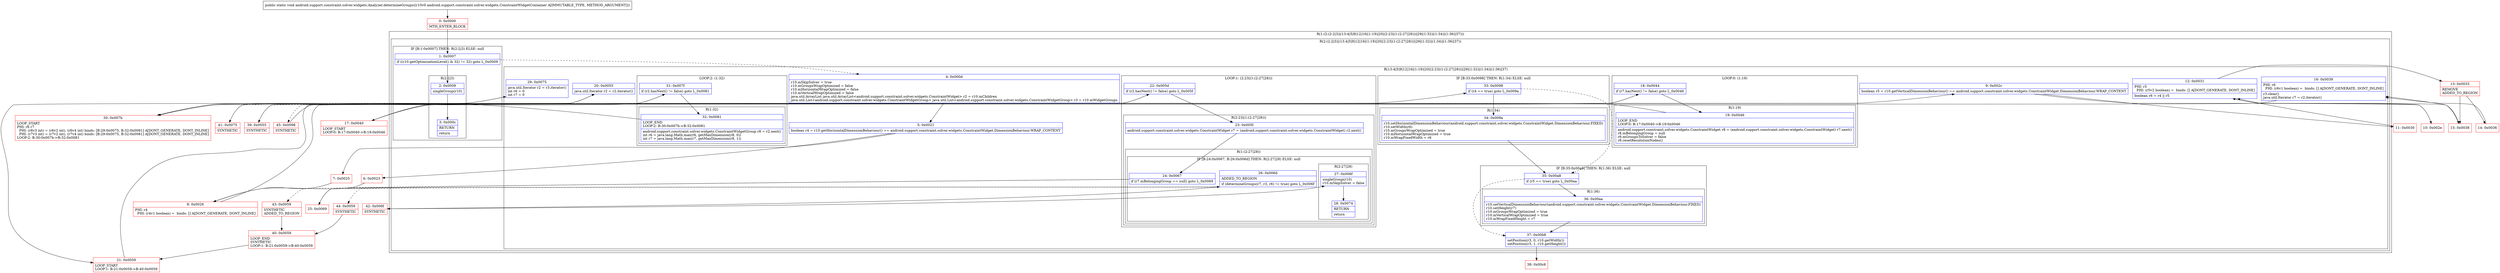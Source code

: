 digraph "CFG forandroid.support.constraint.solver.widgets.Analyzer.determineGroups(Landroid\/support\/constraint\/solver\/widgets\/ConstraintWidgetContainer;)V" {
subgraph cluster_Region_1031231155 {
label = "R(1:(2:(2:2|3)|(13:4|5|9|12|16|(1:19)|20|(2:23|(1:(2:27|28)))|29|(1:32)|(1:34)|(1:36)|37)))";
node [shape=record,color=blue];
subgraph cluster_Region_493692308 {
label = "R(2:(2:2|3)|(13:4|5|9|12|16|(1:19)|20|(2:23|(1:(2:27|28)))|29|(1:32)|(1:34)|(1:36)|37))";
node [shape=record,color=blue];
subgraph cluster_IfRegion_2544648 {
label = "IF [B:1:0x0007] THEN: R(2:2|3) ELSE: null";
node [shape=record,color=blue];
Node_1 [shape=record,label="{1\:\ 0x0007|if ((r10.getOptimizationLevel() & 32) != 32) goto L_0x0009\l}"];
subgraph cluster_Region_521099916 {
label = "R(2:2|3)";
node [shape=record,color=blue];
Node_2 [shape=record,label="{2\:\ 0x0009|singleGroup(r10)\l}"];
Node_3 [shape=record,label="{3\:\ 0x000c|RETURN\l|return\l}"];
}
}
subgraph cluster_Region_1386134161 {
label = "R(13:4|5|9|12|16|(1:19)|20|(2:23|(1:(2:27|28)))|29|(1:32)|(1:34)|(1:36)|37)";
node [shape=record,color=blue];
Node_4 [shape=record,label="{4\:\ 0x000d|r10.mSkipSolver = true\lr10.mGroupsWrapOptimized = false\lr10.mHorizontalWrapOptimized = false\lr10.mVerticalWrapOptimized = false\ljava.util.ArrayList java.util.ArrayList\<android.support.constraint.solver.widgets.ConstraintWidget\> r2 = r10.mChildren\ljava.util.List\<android.support.constraint.solver.widgets.ConstraintWidgetGroup\> java.util.List\<android.support.constraint.solver.widgets.ConstraintWidgetGroup\> r3 = r10.mWidgetGroups\l}"];
Node_5 [shape=record,label="{5\:\ 0x0021|boolean r4 = r10.getHorizontalDimensionBehaviour() == android.support.constraint.solver.widgets.ConstraintWidget.DimensionBehaviour.WRAP_CONTENT\l}"];
Node_9 [shape=record,label="{9\:\ 0x002c|boolean r5 = r10.getVerticalDimensionBehaviour() == android.support.constraint.solver.widgets.ConstraintWidget.DimensionBehaviour.WRAP_CONTENT\l}"];
Node_12 [shape=record,label="{12\:\ 0x0031|PHI: r5 \l  PHI: (r5v2 boolean) =  binds: [] A[DONT_GENERATE, DONT_INLINE]\l|boolean r6 = r4 \|\| r5\l}"];
Node_16 [shape=record,label="{16\:\ 0x0039|PHI: r6 \l  PHI: (r6v1 boolean) =  binds: [] A[DONT_GENERATE, DONT_INLINE]\l|r3.clear()\ljava.util.Iterator r7 = r2.iterator()\l}"];
subgraph cluster_LoopRegion_407520528 {
label = "LOOP:0: (1:19)";
node [shape=record,color=blue];
Node_18 [shape=record,label="{18\:\ 0x0044|if (r7.hasNext() != false) goto L_0x0046\l}"];
subgraph cluster_Region_1828684296 {
label = "R(1:19)";
node [shape=record,color=blue];
Node_19 [shape=record,label="{19\:\ 0x0046|LOOP_END\lLOOP:0: B:17:0x0040\-\>B:19:0x0046\l|android.support.constraint.solver.widgets.ConstraintWidget r8 = (android.support.constraint.solver.widgets.ConstraintWidget) r7.next()\lr8.mBelongingGroup = null\lr8.mGroupsToSolver = false\lr8.resetResolutionNodes()\l}"];
}
}
Node_20 [shape=record,label="{20\:\ 0x0055|java.util.Iterator r2 = r2.iterator()\l}"];
subgraph cluster_LoopRegion_1515162891 {
label = "LOOP:1: (2:23|(1:(2:27|28)))";
node [shape=record,color=blue];
Node_22 [shape=record,label="{22\:\ 0x005d|if (r2.hasNext() != false) goto L_0x005f\l}"];
subgraph cluster_Region_1064400884 {
label = "R(2:23|(1:(2:27|28)))";
node [shape=record,color=blue];
Node_23 [shape=record,label="{23\:\ 0x005f|android.support.constraint.solver.widgets.ConstraintWidget r7 = (android.support.constraint.solver.widgets.ConstraintWidget) r2.next()\l}"];
subgraph cluster_Region_1968822223 {
label = "R(1:(2:27|28))";
node [shape=record,color=blue];
subgraph cluster_IfRegion_1777321095 {
label = "IF [B:24:0x0067, B:26:0x006d] THEN: R(2:27|28) ELSE: null";
node [shape=record,color=blue];
Node_24 [shape=record,label="{24\:\ 0x0067|if (r7.mBelongingGroup == null) goto L_0x0069\l}"];
Node_26 [shape=record,label="{26\:\ 0x006d|ADDED_TO_REGION\l|if (determineGroups(r7, r3, r6) != true) goto L_0x006f\l}"];
subgraph cluster_Region_1705440430 {
label = "R(2:27|28)";
node [shape=record,color=blue];
Node_27 [shape=record,label="{27\:\ 0x006f|singleGroup(r10)\lr10.mSkipSolver = false\l}"];
Node_28 [shape=record,label="{28\:\ 0x0074|RETURN\l|return\l}"];
}
}
}
}
}
Node_29 [shape=record,label="{29\:\ 0x0075|java.util.Iterator r2 = r3.iterator()\lint r6 = 0\lint r7 = 0\l}"];
subgraph cluster_LoopRegion_1126632132 {
label = "LOOP:2: (1:32)";
node [shape=record,color=blue];
Node_31 [shape=record,label="{31\:\ 0x007f|if (r2.hasNext() != false) goto L_0x0081\l}"];
subgraph cluster_Region_1698806498 {
label = "R(1:32)";
node [shape=record,color=blue];
Node_32 [shape=record,label="{32\:\ 0x0081|LOOP_END\lLOOP:2: B:30:0x007b\-\>B:32:0x0081\l|android.support.constraint.solver.widgets.ConstraintWidgetGroup r8 = r2.next()\lint r6 = java.lang.Math.max(r6, getMaxDimension(r8, 0))\lint r7 = java.lang.Math.max(r7, getMaxDimension(r8, 1))\l}"];
}
}
subgraph cluster_IfRegion_1814256008 {
label = "IF [B:33:0x0098] THEN: R(1:34) ELSE: null";
node [shape=record,color=blue];
Node_33 [shape=record,label="{33\:\ 0x0098|if (r4 == true) goto L_0x009a\l}"];
subgraph cluster_Region_1914540337 {
label = "R(1:34)";
node [shape=record,color=blue];
Node_34 [shape=record,label="{34\:\ 0x009a|r10.setHorizontalDimensionBehaviour(android.support.constraint.solver.widgets.ConstraintWidget.DimensionBehaviour.FIXED)\lr10.setWidth(r6)\lr10.mGroupsWrapOptimized = true\lr10.mHorizontalWrapOptimized = true\lr10.mWrapFixedWidth = r6\l}"];
}
}
subgraph cluster_IfRegion_1118620180 {
label = "IF [B:35:0x00a8] THEN: R(1:36) ELSE: null";
node [shape=record,color=blue];
Node_35 [shape=record,label="{35\:\ 0x00a8|if (r5 == true) goto L_0x00aa\l}"];
subgraph cluster_Region_67398115 {
label = "R(1:36)";
node [shape=record,color=blue];
Node_36 [shape=record,label="{36\:\ 0x00aa|r10.setVerticalDimensionBehaviour(android.support.constraint.solver.widgets.ConstraintWidget.DimensionBehaviour.FIXED)\lr10.setHeight(r7)\lr10.mGroupsWrapOptimized = true\lr10.mVerticalWrapOptimized = true\lr10.mWrapFixedHeight = r7\l}"];
}
}
Node_37 [shape=record,label="{37\:\ 0x00b8|setPosition(r3, 0, r10.getWidth())\lsetPosition(r3, 1, r10.getHeight())\l}"];
}
}
}
Node_0 [shape=record,color=red,label="{0\:\ 0x0000|MTH_ENTER_BLOCK\l}"];
Node_6 [shape=record,color=red,label="{6\:\ 0x0023}"];
Node_7 [shape=record,color=red,label="{7\:\ 0x0025}"];
Node_8 [shape=record,color=red,label="{8\:\ 0x0026|PHI: r4 \l  PHI: (r4v1 boolean) =  binds: [] A[DONT_GENERATE, DONT_INLINE]\l}"];
Node_10 [shape=record,color=red,label="{10\:\ 0x002e}"];
Node_11 [shape=record,color=red,label="{11\:\ 0x0030}"];
Node_13 [shape=record,color=red,label="{13\:\ 0x0033|REMOVE\lADDED_TO_REGION\l}"];
Node_14 [shape=record,color=red,label="{14\:\ 0x0036}"];
Node_15 [shape=record,color=red,label="{15\:\ 0x0038}"];
Node_17 [shape=record,color=red,label="{17\:\ 0x0040|LOOP_START\lLOOP:0: B:17:0x0040\-\>B:19:0x0046\l}"];
Node_21 [shape=record,color=red,label="{21\:\ 0x0059|LOOP_START\lLOOP:1: B:21:0x0059\-\>B:40:0x0059\l}"];
Node_25 [shape=record,color=red,label="{25\:\ 0x0069}"];
Node_30 [shape=record,color=red,label="{30\:\ 0x007b|LOOP_START\lPHI: r6 r7 \l  PHI: (r6v3 int) = (r6v2 int), (r6v4 int) binds: [B:29:0x0075, B:32:0x0081] A[DONT_GENERATE, DONT_INLINE]\l  PHI: (r7v3 int) = (r7v2 int), (r7v4 int) binds: [B:29:0x0075, B:32:0x0081] A[DONT_GENERATE, DONT_INLINE]\lLOOP:2: B:30:0x007b\-\>B:32:0x0081\l}"];
Node_38 [shape=record,color=red,label="{38\:\ 0x00c6}"];
Node_39 [shape=record,color=red,label="{39\:\ 0x0055|SYNTHETIC\l}"];
Node_40 [shape=record,color=red,label="{40\:\ 0x0059|LOOP_END\lSYNTHETIC\lLOOP:1: B:21:0x0059\-\>B:40:0x0059\l}"];
Node_41 [shape=record,color=red,label="{41\:\ 0x0075|SYNTHETIC\l}"];
Node_42 [shape=record,color=red,label="{42\:\ 0x006f|SYNTHETIC\l}"];
Node_43 [shape=record,color=red,label="{43\:\ 0x0059|SYNTHETIC\lADDED_TO_REGION\l}"];
Node_44 [shape=record,color=red,label="{44\:\ 0x0059|SYNTHETIC\l}"];
Node_45 [shape=record,color=red,label="{45\:\ 0x0098|SYNTHETIC\l}"];
MethodNode[shape=record,label="{public static void android.support.constraint.solver.widgets.Analyzer.determineGroups((r10v0 android.support.constraint.solver.widgets.ConstraintWidgetContainer A[IMMUTABLE_TYPE, METHOD_ARGUMENT])) }"];
MethodNode -> Node_0;
Node_1 -> Node_2;
Node_1 -> Node_4[style=dashed];
Node_2 -> Node_3;
Node_4 -> Node_5;
Node_5 -> Node_6;
Node_5 -> Node_7;
Node_9 -> Node_10;
Node_9 -> Node_11;
Node_12 -> Node_13;
Node_12 -> Node_15;
Node_16 -> Node_17;
Node_18 -> Node_19;
Node_18 -> Node_39[style=dashed];
Node_19 -> Node_17;
Node_20 -> Node_21;
Node_22 -> Node_23;
Node_22 -> Node_41[style=dashed];
Node_23 -> Node_24;
Node_24 -> Node_25;
Node_24 -> Node_43[style=dashed];
Node_26 -> Node_42;
Node_26 -> Node_44[style=dashed];
Node_27 -> Node_28;
Node_29 -> Node_30;
Node_31 -> Node_32;
Node_31 -> Node_45[style=dashed];
Node_32 -> Node_30;
Node_33 -> Node_34;
Node_33 -> Node_35[style=dashed];
Node_34 -> Node_35;
Node_35 -> Node_36;
Node_35 -> Node_37[style=dashed];
Node_36 -> Node_37;
Node_37 -> Node_38;
Node_0 -> Node_1;
Node_6 -> Node_8;
Node_7 -> Node_8;
Node_8 -> Node_9;
Node_10 -> Node_12;
Node_11 -> Node_12;
Node_13 -> Node_14;
Node_13 -> Node_15;
Node_14 -> Node_16;
Node_15 -> Node_16;
Node_17 -> Node_18;
Node_21 -> Node_22;
Node_25 -> Node_26;
Node_30 -> Node_31;
Node_39 -> Node_20;
Node_40 -> Node_21;
Node_41 -> Node_29;
Node_42 -> Node_27;
Node_43 -> Node_40;
Node_44 -> Node_40;
Node_45 -> Node_33;
}

